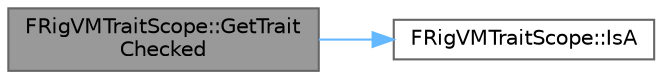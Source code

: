 digraph "FRigVMTraitScope::GetTraitChecked"
{
 // INTERACTIVE_SVG=YES
 // LATEX_PDF_SIZE
  bgcolor="transparent";
  edge [fontname=Helvetica,fontsize=10,labelfontname=Helvetica,labelfontsize=10];
  node [fontname=Helvetica,fontsize=10,shape=box,height=0.2,width=0.4];
  rankdir="LR";
  Node1 [id="Node000001",label="FRigVMTraitScope::GetTrait\lChecked",height=0.2,width=0.4,color="gray40", fillcolor="grey60", style="filled", fontcolor="black",tooltip=" "];
  Node1 -> Node2 [id="edge1_Node000001_Node000002",color="steelblue1",style="solid",tooltip=" "];
  Node2 [id="Node000002",label="FRigVMTraitScope::IsA",height=0.2,width=0.4,color="grey40", fillcolor="white", style="filled",URL="$db/d02/classFRigVMTraitScope.html#aca5b7ea17d5fd1b239823c1d09a5dbb3",tooltip=" "];
}
